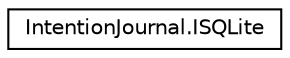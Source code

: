 digraph "Graphical Class Hierarchy"
{
  edge [fontname="Helvetica",fontsize="10",labelfontname="Helvetica",labelfontsize="10"];
  node [fontname="Helvetica",fontsize="10",shape=record];
  rankdir="LR";
  Node0 [label="IntentionJournal.ISQLite",height=0.2,width=0.4,color="black", fillcolor="white", style="filled",URL="$interface_intention_journal_1_1_i_s_q_lite.html",tooltip="Directly establishes a connection with an SQLite database "];
}
